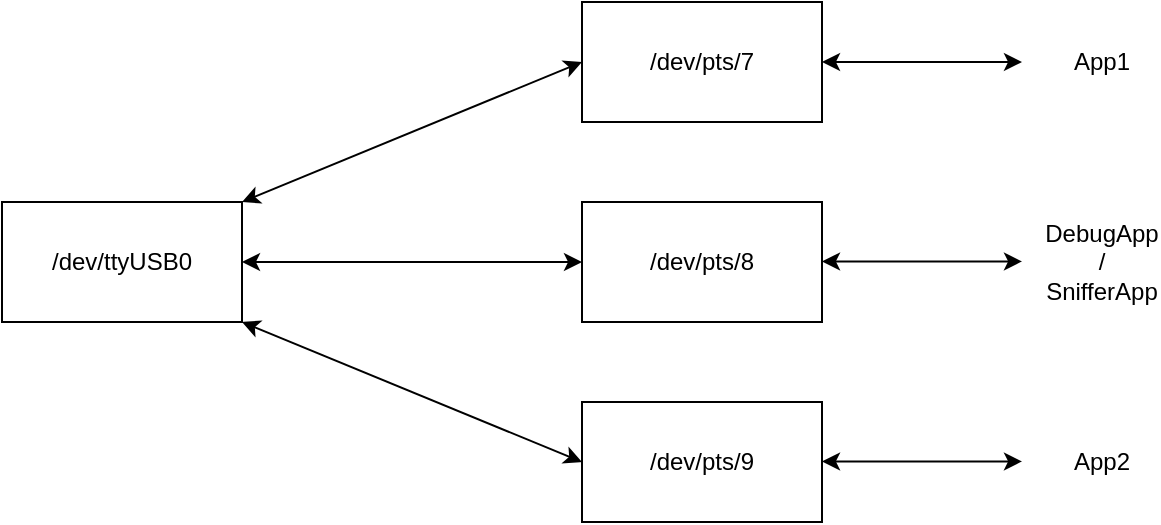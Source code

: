 <mxfile version="14.4.3" type="device"><diagram id="PcO2FRO8VxHNA4oTNnsg" name="Strona-1"><mxGraphModel dx="981" dy="567" grid="1" gridSize="10" guides="1" tooltips="1" connect="1" arrows="1" fold="1" page="1" pageScale="1" pageWidth="350" pageHeight="300" math="0" shadow="0"><root><mxCell id="0"/><mxCell id="1" parent="0"/><mxCell id="M1RR37m2xZpwCpkwc39Y-1" value="/dev/ttyUSB0" style="rounded=0;whiteSpace=wrap;html=1;" vertex="1" parent="1"><mxGeometry x="50" y="120" width="120" height="60" as="geometry"/></mxCell><mxCell id="M1RR37m2xZpwCpkwc39Y-2" value="/dev/pts/7" style="rounded=0;whiteSpace=wrap;html=1;" vertex="1" parent="1"><mxGeometry x="340" y="20" width="120" height="60" as="geometry"/></mxCell><mxCell id="M1RR37m2xZpwCpkwc39Y-3" value="/dev/pts/8" style="rounded=0;whiteSpace=wrap;html=1;" vertex="1" parent="1"><mxGeometry x="340" y="120" width="120" height="60" as="geometry"/></mxCell><mxCell id="M1RR37m2xZpwCpkwc39Y-4" value="/dev/pts/9" style="rounded=0;whiteSpace=wrap;html=1;" vertex="1" parent="1"><mxGeometry x="340" y="220" width="120" height="60" as="geometry"/></mxCell><mxCell id="M1RR37m2xZpwCpkwc39Y-5" value="" style="endArrow=classic;startArrow=classic;html=1;exitX=1;exitY=1;exitDx=0;exitDy=0;entryX=0;entryY=0.5;entryDx=0;entryDy=0;" edge="1" parent="1" source="M1RR37m2xZpwCpkwc39Y-1" target="M1RR37m2xZpwCpkwc39Y-4"><mxGeometry width="50" height="50" relative="1" as="geometry"><mxPoint x="240" y="280" as="sourcePoint"/><mxPoint x="290" y="230" as="targetPoint"/></mxGeometry></mxCell><mxCell id="M1RR37m2xZpwCpkwc39Y-6" value="" style="endArrow=classic;startArrow=classic;html=1;exitX=1;exitY=0.5;exitDx=0;exitDy=0;entryX=0;entryY=0.5;entryDx=0;entryDy=0;" edge="1" parent="1" source="M1RR37m2xZpwCpkwc39Y-1" target="M1RR37m2xZpwCpkwc39Y-3"><mxGeometry width="50" height="50" relative="1" as="geometry"><mxPoint x="240" y="160" as="sourcePoint"/><mxPoint x="290" y="110" as="targetPoint"/></mxGeometry></mxCell><mxCell id="M1RR37m2xZpwCpkwc39Y-7" value="" style="endArrow=classic;startArrow=classic;html=1;exitX=1;exitY=0;exitDx=0;exitDy=0;entryX=0;entryY=0.5;entryDx=0;entryDy=0;" edge="1" parent="1" source="M1RR37m2xZpwCpkwc39Y-1" target="M1RR37m2xZpwCpkwc39Y-2"><mxGeometry width="50" height="50" relative="1" as="geometry"><mxPoint x="220" y="120" as="sourcePoint"/><mxPoint x="270" y="70" as="targetPoint"/></mxGeometry></mxCell><mxCell id="M1RR37m2xZpwCpkwc39Y-8" value="" style="endArrow=classic;startArrow=classic;html=1;exitX=1;exitY=0.5;exitDx=0;exitDy=0;" edge="1" parent="1" source="M1RR37m2xZpwCpkwc39Y-2"><mxGeometry width="50" height="50" relative="1" as="geometry"><mxPoint x="520" y="80" as="sourcePoint"/><mxPoint x="560" y="50" as="targetPoint"/></mxGeometry></mxCell><mxCell id="M1RR37m2xZpwCpkwc39Y-11" value="" style="endArrow=classic;startArrow=classic;html=1;exitX=1;exitY=0.5;exitDx=0;exitDy=0;" edge="1" parent="1"><mxGeometry width="50" height="50" relative="1" as="geometry"><mxPoint x="460" y="149.71" as="sourcePoint"/><mxPoint x="560" y="149.71" as="targetPoint"/></mxGeometry></mxCell><mxCell id="M1RR37m2xZpwCpkwc39Y-12" value="" style="endArrow=classic;startArrow=classic;html=1;exitX=1;exitY=0.5;exitDx=0;exitDy=0;" edge="1" parent="1"><mxGeometry width="50" height="50" relative="1" as="geometry"><mxPoint x="460" y="249.71" as="sourcePoint"/><mxPoint x="560" y="249.71" as="targetPoint"/></mxGeometry></mxCell><mxCell id="M1RR37m2xZpwCpkwc39Y-13" value="App1" style="text;html=1;strokeColor=none;fillColor=none;align=center;verticalAlign=middle;whiteSpace=wrap;rounded=0;" vertex="1" parent="1"><mxGeometry x="580" y="40" width="40" height="20" as="geometry"/></mxCell><mxCell id="M1RR37m2xZpwCpkwc39Y-14" value="DebugApp&lt;br&gt;/&lt;br&gt;SnifferApp" style="text;html=1;strokeColor=none;fillColor=none;align=center;verticalAlign=middle;whiteSpace=wrap;rounded=0;" vertex="1" parent="1"><mxGeometry x="580" y="140" width="40" height="20" as="geometry"/></mxCell><mxCell id="M1RR37m2xZpwCpkwc39Y-15" value="App2" style="text;html=1;strokeColor=none;fillColor=none;align=center;verticalAlign=middle;whiteSpace=wrap;rounded=0;" vertex="1" parent="1"><mxGeometry x="580" y="240" width="40" height="20" as="geometry"/></mxCell></root></mxGraphModel></diagram></mxfile>